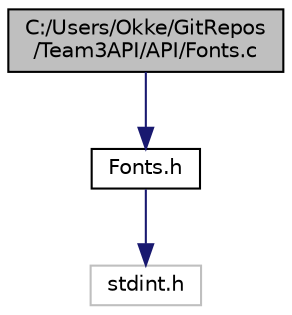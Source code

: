 digraph "C:/Users/Okke/GitRepos/Team3API/API/Fonts.c"
{
 // LATEX_PDF_SIZE
  edge [fontname="Helvetica",fontsize="10",labelfontname="Helvetica",labelfontsize="10"];
  node [fontname="Helvetica",fontsize="10",shape=record];
  Node0 [label="C:/Users/Okke/GitRepos\l/Team3API/API/Fonts.c",height=0.2,width=0.4,color="black", fillcolor="grey75", style="filled", fontcolor="black",tooltip="This file provides the fonts used in the API and relevant info about each font."];
  Node0 -> Node1 [color="midnightblue",fontsize="10",style="solid",fontname="Helvetica"];
  Node1 [label="Fonts.h",height=0.2,width=0.4,color="black", fillcolor="white", style="filled",URL="$_fonts_8h.html",tooltip="This file defines the structures used in 'Fonts.c'."];
  Node1 -> Node2 [color="midnightblue",fontsize="10",style="solid",fontname="Helvetica"];
  Node2 [label="stdint.h",height=0.2,width=0.4,color="grey75", fillcolor="white", style="filled",tooltip=" "];
}
